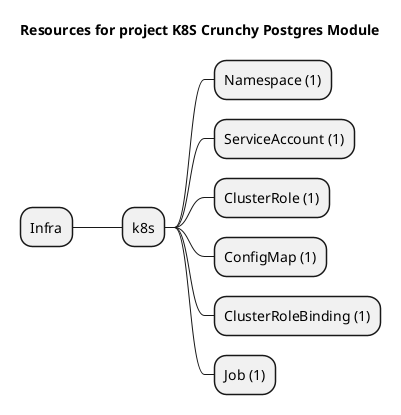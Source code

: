 @startmindmap
title Resources for project K8S Crunchy Postgres Module
skinparam monochrome true
+ Infra
++ k8s
+++ Namespace (1)
+++ ServiceAccount (1)
+++ ClusterRole (1)
+++ ConfigMap (1)
+++ ClusterRoleBinding (1)
+++ Job (1)
@endmindmap